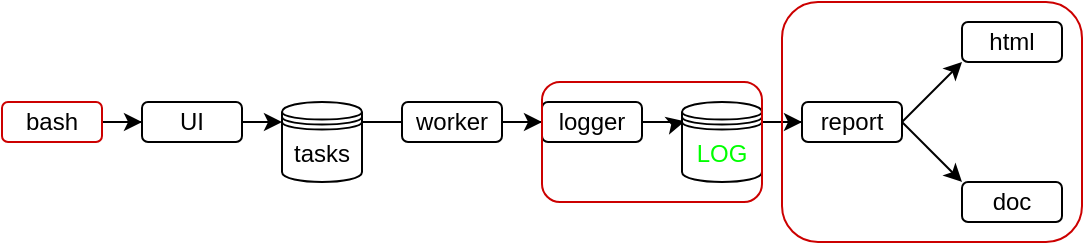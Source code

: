 <mxfile version="14.7.4" type="embed"><diagram id="23iRSUPoRavnBvh4doch" name="Page-1"><mxGraphModel dx="1130" dy="743" grid="1" gridSize="10" guides="1" tooltips="1" connect="1" arrows="1" fold="1" page="1" pageScale="1" pageWidth="827" pageHeight="1169" math="0" shadow="0"><root><mxCell id="0"/><mxCell id="1" parent="0"/><mxCell id="2" style="edgeStyle=orthogonalEdgeStyle;rounded=0;orthogonalLoop=1;jettySize=auto;html=1;entryX=0;entryY=0.5;entryDx=0;entryDy=0;" edge="1" parent="1" source="3" target="9"><mxGeometry relative="1" as="geometry"><Array as="points"><mxPoint x="300" y="220"/><mxPoint x="300" y="220"/></Array></mxGeometry></mxCell><mxCell id="3" value="tasks" style="shape=datastore;whiteSpace=wrap;html=1;" vertex="1" parent="1"><mxGeometry x="230" y="210" width="40" height="40" as="geometry"/></mxCell><mxCell id="4" style="edgeStyle=orthogonalEdgeStyle;rounded=0;orthogonalLoop=1;jettySize=auto;html=1;" edge="1" parent="1" source="5" target="7"><mxGeometry relative="1" as="geometry"/></mxCell><mxCell id="5" value="bash" style="rounded=1;whiteSpace=wrap;html=1;strokeColor=#CC0000;" vertex="1" parent="1"><mxGeometry x="90" y="210" width="50" height="20" as="geometry"/></mxCell><mxCell id="6" style="edgeStyle=orthogonalEdgeStyle;rounded=0;orthogonalLoop=1;jettySize=auto;html=1;" edge="1" parent="1" source="7"><mxGeometry relative="1" as="geometry"><mxPoint x="230" y="220" as="targetPoint"/><Array as="points"><mxPoint x="230" y="220"/><mxPoint x="230" y="220"/></Array></mxGeometry></mxCell><mxCell id="7" value="UI" style="rounded=1;whiteSpace=wrap;html=1;" vertex="1" parent="1"><mxGeometry x="160" y="210" width="50" height="20" as="geometry"/></mxCell><mxCell id="8" style="edgeStyle=orthogonalEdgeStyle;rounded=0;orthogonalLoop=1;jettySize=auto;html=1;" edge="1" parent="1" source="9" target="11"><mxGeometry relative="1" as="geometry"/></mxCell><mxCell id="9" value="worker" style="rounded=1;whiteSpace=wrap;html=1;" vertex="1" parent="1"><mxGeometry x="290" y="210" width="50" height="20" as="geometry"/></mxCell><mxCell id="10" style="edgeStyle=orthogonalEdgeStyle;rounded=0;orthogonalLoop=1;jettySize=auto;html=1;entryX=0.033;entryY=0.242;entryDx=0;entryDy=0;entryPerimeter=0;" edge="1" parent="1" source="11" target="13"><mxGeometry relative="1" as="geometry"/></mxCell><mxCell id="11" value="logger" style="rounded=1;whiteSpace=wrap;html=1;" vertex="1" parent="1"><mxGeometry x="360" y="210" width="50" height="20" as="geometry"/></mxCell><mxCell id="12" style="edgeStyle=orthogonalEdgeStyle;rounded=0;orthogonalLoop=1;jettySize=auto;html=1;exitX=0.875;exitY=0.25;exitDx=0;exitDy=0;exitPerimeter=0;" edge="1" parent="1" source="13" target="14"><mxGeometry relative="1" as="geometry"><mxPoint x="551" y="220" as="sourcePoint"/></mxGeometry></mxCell><mxCell id="13" value="&lt;font color=&quot;#00ff00&quot;&gt;LOG&lt;/font&gt;" style="shape=datastore;whiteSpace=wrap;html=1;" vertex="1" parent="1"><mxGeometry x="430" y="210" width="40" height="40" as="geometry"/></mxCell><mxCell id="14" value="report" style="rounded=1;whiteSpace=wrap;html=1;" vertex="1" parent="1"><mxGeometry x="490" y="210" width="50" height="20" as="geometry"/></mxCell><mxCell id="15" value="" style="endArrow=classic;html=1;" edge="1" parent="1"><mxGeometry width="50" height="50" relative="1" as="geometry"><mxPoint x="540" y="220" as="sourcePoint"/><mxPoint x="570" y="190" as="targetPoint"/></mxGeometry></mxCell><mxCell id="16" value="" style="endArrow=classic;html=1;" edge="1" parent="1"><mxGeometry width="50" height="50" relative="1" as="geometry"><mxPoint x="540" y="220" as="sourcePoint"/><mxPoint x="570" y="250" as="targetPoint"/></mxGeometry></mxCell><mxCell id="17" value="doc" style="rounded=1;whiteSpace=wrap;html=1;" vertex="1" parent="1"><mxGeometry x="570" y="250" width="50" height="20" as="geometry"/></mxCell><mxCell id="18" value="html" style="rounded=1;whiteSpace=wrap;html=1;" vertex="1" parent="1"><mxGeometry x="570" y="170" width="50" height="20" as="geometry"/></mxCell><mxCell id="19" value="" style="rounded=1;whiteSpace=wrap;html=1;sketch=0;strokeColor=#CC0000;shadow=0;fillColor=none;" vertex="1" parent="1"><mxGeometry x="360" y="200" width="110" height="60" as="geometry"/></mxCell><mxCell id="20" value="" style="rounded=1;whiteSpace=wrap;html=1;shadow=0;sketch=0;strokeColor=#CC0000;fillColor=none;gradientColor=none;" vertex="1" parent="1"><mxGeometry x="480" y="160" width="150" height="120" as="geometry"/></mxCell></root></mxGraphModel></diagram></mxfile>